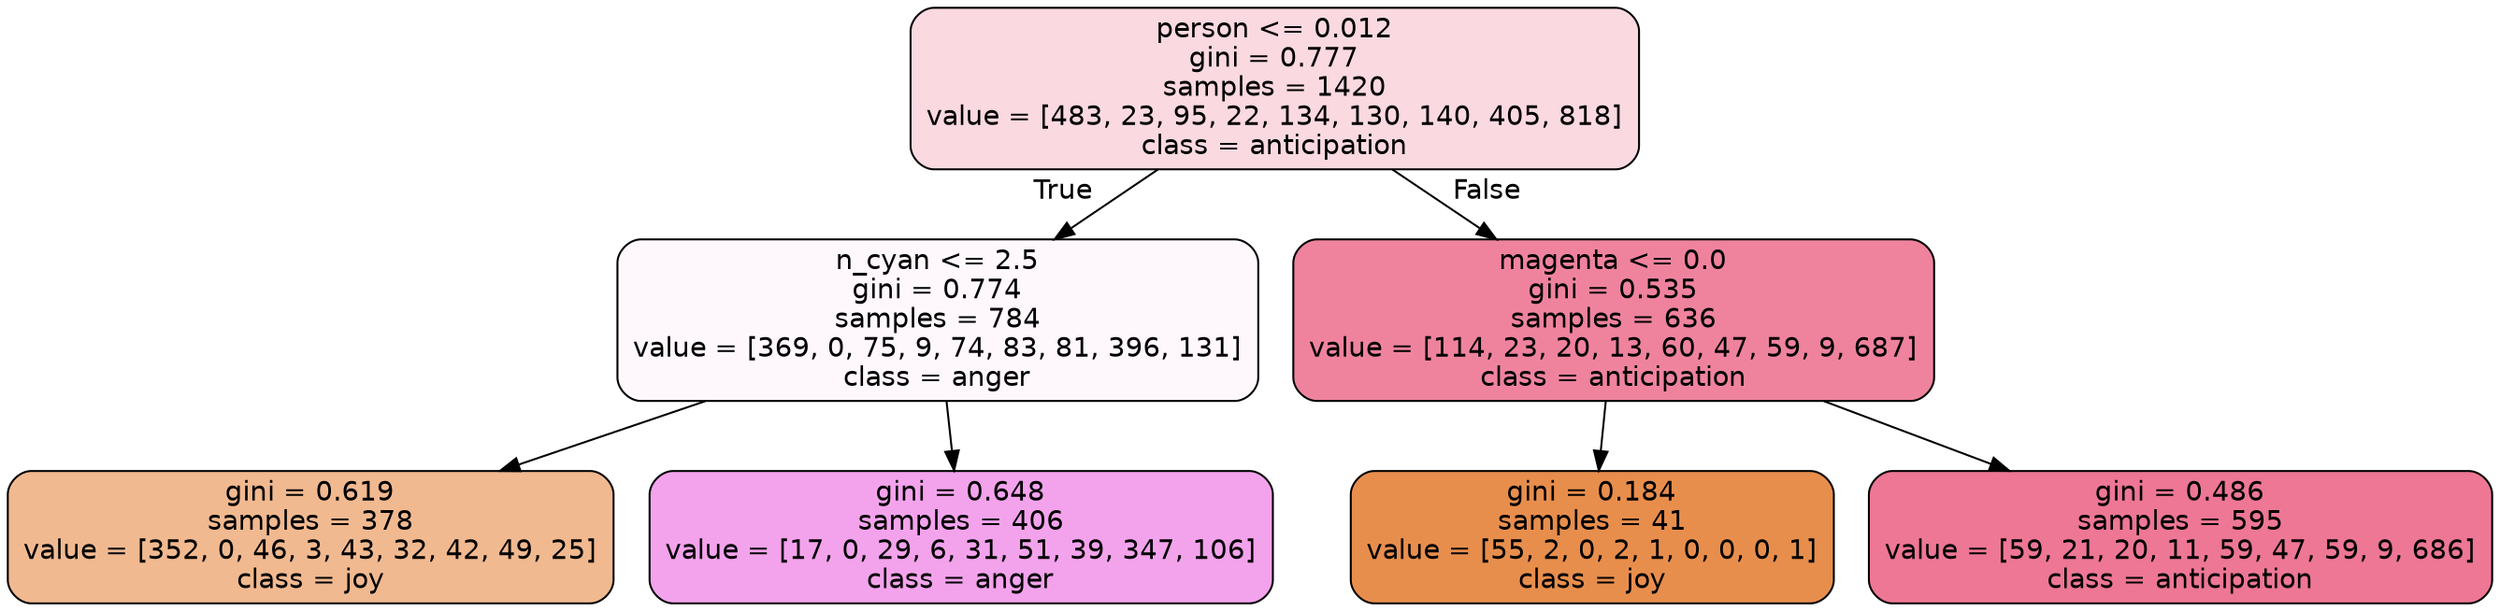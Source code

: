 digraph Tree {
node [shape=box, style="filled, rounded", color="black", fontname=helvetica] ;
edge [fontname=helvetica] ;
0 [label="person <= 0.012\ngini = 0.777\nsamples = 1420\nvalue = [483, 23, 95, 22, 134, 130, 140, 405, 818]\nclass = anticipation", fillcolor="#e5396430"] ;
1 [label="n_cyan <= 2.5\ngini = 0.774\nsamples = 784\nvalue = [369, 0, 75, 9, 74, 83, 81, 396, 131]\nclass = anger", fillcolor="#e539d708"] ;
0 -> 1 [labeldistance=2.5, labelangle=45, headlabel="True"] ;
2 [label="gini = 0.619\nsamples = 378\nvalue = [352, 0, 46, 3, 43, 32, 42, 49, 25]\nclass = joy", fillcolor="#e581398e"] ;
1 -> 2 ;
3 [label="gini = 0.648\nsamples = 406\nvalue = [17, 0, 29, 6, 31, 51, 39, 347, 106]\nclass = anger", fillcolor="#e539d776"] ;
1 -> 3 ;
4 [label="magenta <= 0.0\ngini = 0.535\nsamples = 636\nvalue = [114, 23, 20, 13, 60, 47, 59, 9, 687]\nclass = anticipation", fillcolor="#e539649f"] ;
0 -> 4 [labeldistance=2.5, labelangle=-45, headlabel="False"] ;
5 [label="gini = 0.184\nsamples = 41\nvalue = [55, 2, 0, 2, 1, 0, 0, 0, 1]\nclass = joy", fillcolor="#e58139e5"] ;
4 -> 5 ;
6 [label="gini = 0.486\nsamples = 595\nvalue = [59, 21, 20, 11, 59, 47, 59, 9, 686]\nclass = anticipation", fillcolor="#e53964af"] ;
4 -> 6 ;
}
